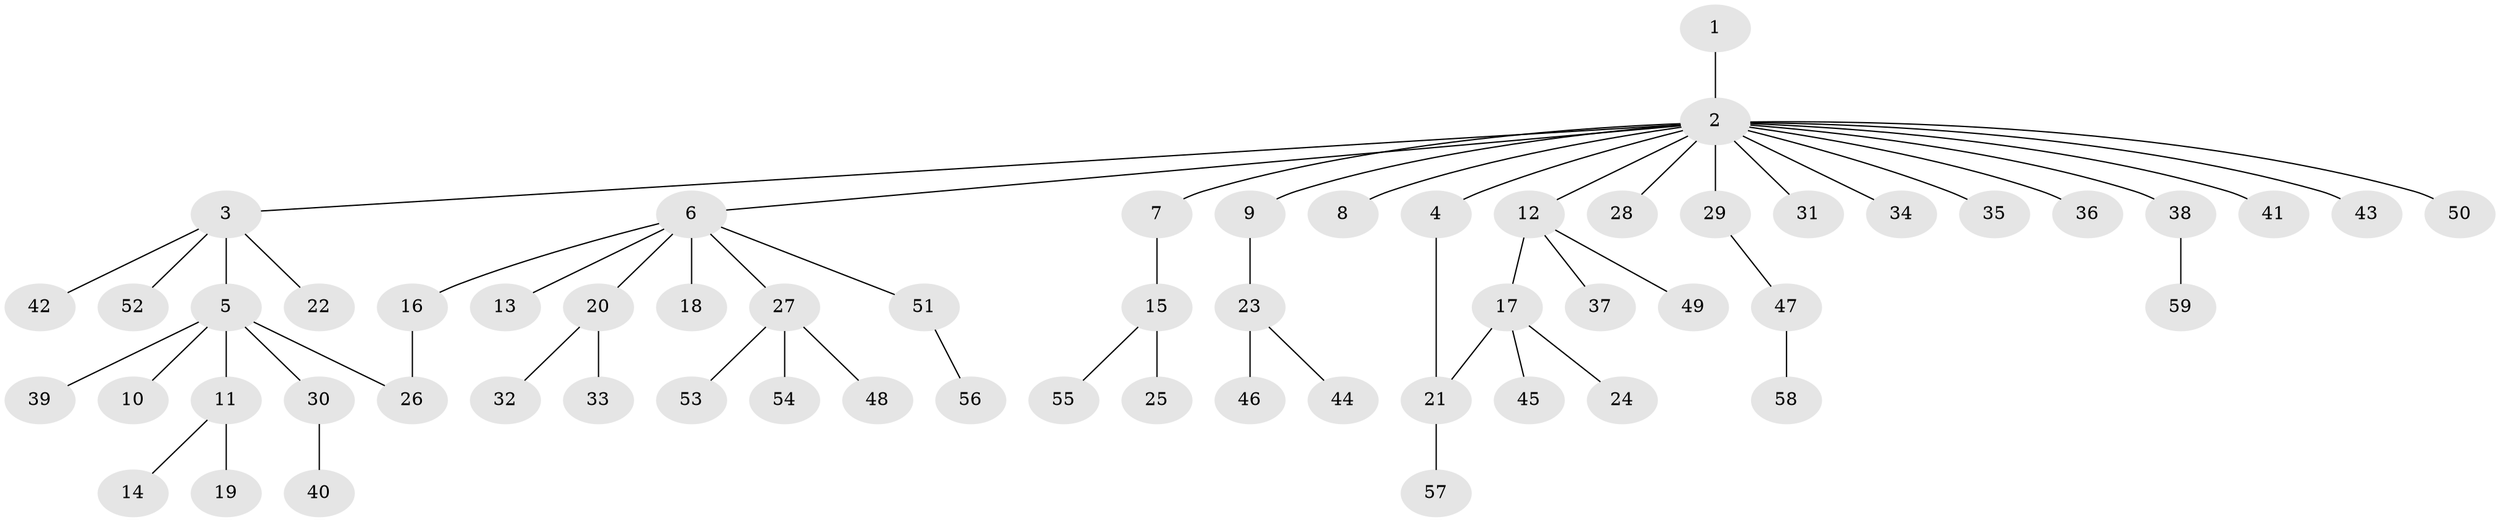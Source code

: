 // Generated by graph-tools (version 1.1) at 2025/48/03/09/25 04:48:19]
// undirected, 59 vertices, 60 edges
graph export_dot {
graph [start="1"]
  node [color=gray90,style=filled];
  1;
  2;
  3;
  4;
  5;
  6;
  7;
  8;
  9;
  10;
  11;
  12;
  13;
  14;
  15;
  16;
  17;
  18;
  19;
  20;
  21;
  22;
  23;
  24;
  25;
  26;
  27;
  28;
  29;
  30;
  31;
  32;
  33;
  34;
  35;
  36;
  37;
  38;
  39;
  40;
  41;
  42;
  43;
  44;
  45;
  46;
  47;
  48;
  49;
  50;
  51;
  52;
  53;
  54;
  55;
  56;
  57;
  58;
  59;
  1 -- 2;
  2 -- 3;
  2 -- 4;
  2 -- 6;
  2 -- 7;
  2 -- 8;
  2 -- 9;
  2 -- 12;
  2 -- 28;
  2 -- 29;
  2 -- 31;
  2 -- 34;
  2 -- 35;
  2 -- 36;
  2 -- 38;
  2 -- 41;
  2 -- 43;
  2 -- 50;
  3 -- 5;
  3 -- 22;
  3 -- 42;
  3 -- 52;
  4 -- 21;
  5 -- 10;
  5 -- 11;
  5 -- 26;
  5 -- 30;
  5 -- 39;
  6 -- 13;
  6 -- 16;
  6 -- 18;
  6 -- 20;
  6 -- 27;
  6 -- 51;
  7 -- 15;
  9 -- 23;
  11 -- 14;
  11 -- 19;
  12 -- 17;
  12 -- 37;
  12 -- 49;
  15 -- 25;
  15 -- 55;
  16 -- 26;
  17 -- 21;
  17 -- 24;
  17 -- 45;
  20 -- 32;
  20 -- 33;
  21 -- 57;
  23 -- 44;
  23 -- 46;
  27 -- 48;
  27 -- 53;
  27 -- 54;
  29 -- 47;
  30 -- 40;
  38 -- 59;
  47 -- 58;
  51 -- 56;
}

